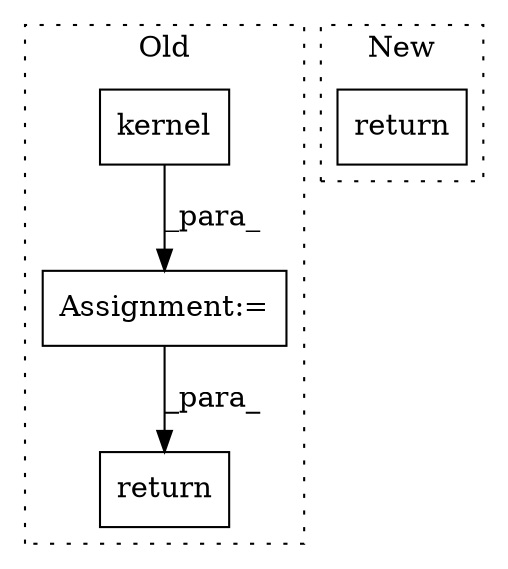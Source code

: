 digraph G {
subgraph cluster0 {
1 [label="kernel" a="32" s="11438" l="8" shape="box"];
3 [label="Assignment:=" a="7" s="11575" l="2" shape="box"];
4 [label="return" a="41" s="11633" l="7" shape="box"];
label = "Old";
style="dotted";
}
subgraph cluster1 {
2 [label="return" a="41" s="9550" l="7" shape="box"];
label = "New";
style="dotted";
}
1 -> 3 [label="_para_"];
3 -> 4 [label="_para_"];
}